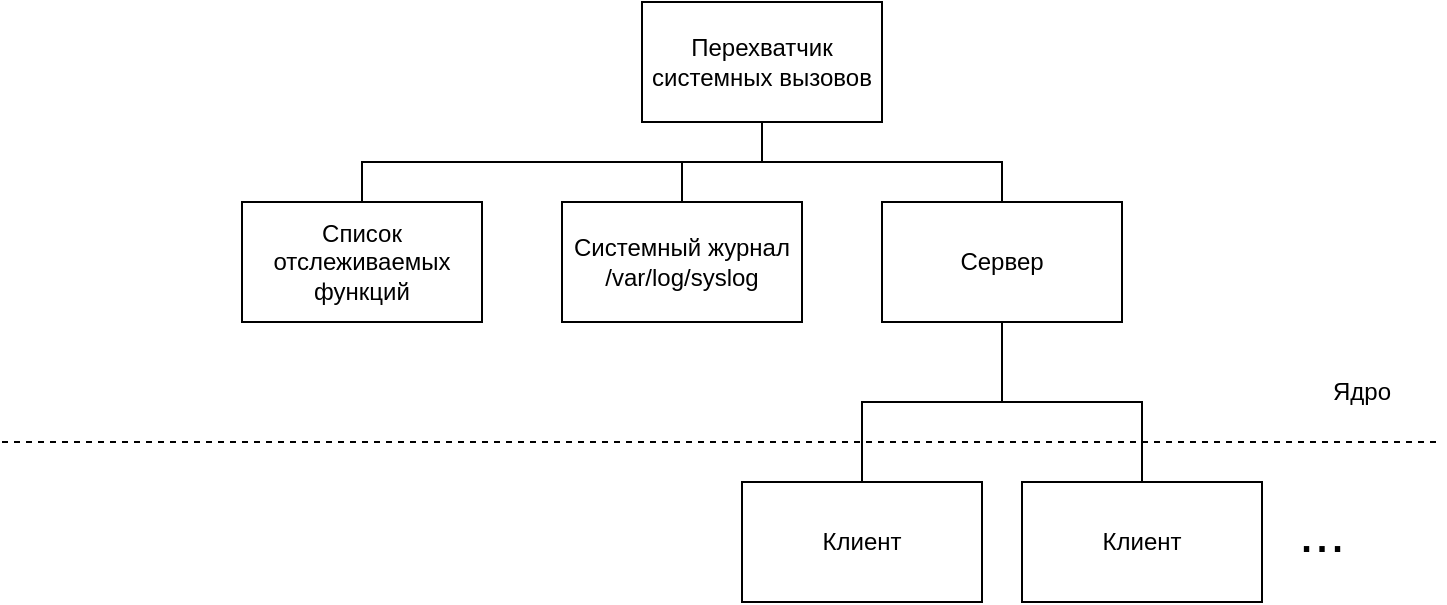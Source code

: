 <mxfile version="20.7.4" type="device"><diagram id="ikS9kPG_R5JtQ6hpommq" name="Страница 1"><mxGraphModel dx="1000" dy="531" grid="1" gridSize="10" guides="1" tooltips="1" connect="1" arrows="1" fold="1" page="1" pageScale="1" pageWidth="827" pageHeight="1169" math="0" shadow="0"><root><mxCell id="0"/><mxCell id="1" parent="0"/><mxCell id="LpDWLLNzHvJuYUG8hVV3-10" style="edgeStyle=orthogonalEdgeStyle;rounded=0;orthogonalLoop=1;jettySize=auto;html=1;entryX=0.5;entryY=0;entryDx=0;entryDy=0;endArrow=none;" edge="1" parent="1" source="LpDWLLNzHvJuYUG8hVV3-1" target="LpDWLLNzHvJuYUG8hVV3-2"><mxGeometry relative="1" as="geometry"><Array as="points"><mxPoint x="460" y="160"/><mxPoint x="580" y="160"/></Array></mxGeometry></mxCell><mxCell id="LpDWLLNzHvJuYUG8hVV3-15" style="edgeStyle=orthogonalEdgeStyle;rounded=0;orthogonalLoop=1;jettySize=auto;html=1;entryX=0.5;entryY=0;entryDx=0;entryDy=0;fontSize=11;endArrow=none;" edge="1" parent="1" source="LpDWLLNzHvJuYUG8hVV3-1" target="LpDWLLNzHvJuYUG8hVV3-14"><mxGeometry relative="1" as="geometry"><Array as="points"><mxPoint x="460" y="160"/><mxPoint x="260" y="160"/></Array></mxGeometry></mxCell><mxCell id="LpDWLLNzHvJuYUG8hVV3-16" style="edgeStyle=orthogonalEdgeStyle;rounded=0;orthogonalLoop=1;jettySize=auto;html=1;entryX=0.5;entryY=0;entryDx=0;entryDy=0;fontSize=11;endArrow=none;" edge="1" parent="1" source="LpDWLLNzHvJuYUG8hVV3-1" target="LpDWLLNzHvJuYUG8hVV3-3"><mxGeometry relative="1" as="geometry"/></mxCell><mxCell id="LpDWLLNzHvJuYUG8hVV3-1" value="&lt;div&gt;Перехватчик системных вызовов&lt;/div&gt;" style="rounded=0;whiteSpace=wrap;html=1;" vertex="1" parent="1"><mxGeometry x="400" y="80" width="120" height="60" as="geometry"/></mxCell><mxCell id="LpDWLLNzHvJuYUG8hVV3-6" style="edgeStyle=orthogonalEdgeStyle;rounded=0;orthogonalLoop=1;jettySize=auto;html=1;entryX=0.5;entryY=0;entryDx=0;entryDy=0;endArrow=none;" edge="1" parent="1" source="LpDWLLNzHvJuYUG8hVV3-2" target="LpDWLLNzHvJuYUG8hVV3-4"><mxGeometry relative="1" as="geometry"><Array as="points"><mxPoint x="580" y="280"/><mxPoint x="510" y="280"/></Array></mxGeometry></mxCell><mxCell id="LpDWLLNzHvJuYUG8hVV3-8" style="edgeStyle=orthogonalEdgeStyle;rounded=0;orthogonalLoop=1;jettySize=auto;html=1;entryX=0.5;entryY=0;entryDx=0;entryDy=0;endArrow=none;" edge="1" parent="1" source="LpDWLLNzHvJuYUG8hVV3-2" target="LpDWLLNzHvJuYUG8hVV3-5"><mxGeometry relative="1" as="geometry"><Array as="points"><mxPoint x="580" y="280"/><mxPoint x="650" y="280"/></Array></mxGeometry></mxCell><mxCell id="LpDWLLNzHvJuYUG8hVV3-2" value="Сервер" style="rounded=0;whiteSpace=wrap;html=1;" vertex="1" parent="1"><mxGeometry x="520" y="180" width="120" height="60" as="geometry"/></mxCell><mxCell id="LpDWLLNzHvJuYUG8hVV3-3" value="Системный журнал&lt;br&gt;/var/log/syslog" style="rounded=0;whiteSpace=wrap;html=1;" vertex="1" parent="1"><mxGeometry x="360" y="180" width="120" height="60" as="geometry"/></mxCell><mxCell id="LpDWLLNzHvJuYUG8hVV3-4" value="Клиент" style="rounded=0;whiteSpace=wrap;html=1;" vertex="1" parent="1"><mxGeometry x="450" y="320" width="120" height="60" as="geometry"/></mxCell><mxCell id="LpDWLLNzHvJuYUG8hVV3-5" value="Клиент" style="rounded=0;whiteSpace=wrap;html=1;" vertex="1" parent="1"><mxGeometry x="590" y="320" width="120" height="60" as="geometry"/></mxCell><mxCell id="LpDWLLNzHvJuYUG8hVV3-11" value="" style="endArrow=none;dashed=1;html=1;rounded=0;" edge="1" parent="1"><mxGeometry width="50" height="50" relative="1" as="geometry"><mxPoint x="80" y="300" as="sourcePoint"/><mxPoint x="800" y="300" as="targetPoint"/></mxGeometry></mxCell><mxCell id="LpDWLLNzHvJuYUG8hVV3-12" value="&lt;div&gt;Ядро&lt;/div&gt;" style="text;html=1;strokeColor=none;fillColor=none;align=center;verticalAlign=middle;whiteSpace=wrap;rounded=0;" vertex="1" parent="1"><mxGeometry x="730" y="260" width="60" height="30" as="geometry"/></mxCell><mxCell id="LpDWLLNzHvJuYUG8hVV3-13" value="&lt;div style=&quot;font-size: 28px;&quot;&gt;&lt;font style=&quot;font-size: 28px;&quot;&gt;...&lt;/font&gt;&lt;/div&gt;" style="text;html=1;strokeColor=none;fillColor=none;align=center;verticalAlign=middle;whiteSpace=wrap;rounded=0;" vertex="1" parent="1"><mxGeometry x="710" y="330" width="60" height="30" as="geometry"/></mxCell><mxCell id="LpDWLLNzHvJuYUG8hVV3-14" value="Список отслеживаемых функций" style="rounded=0;whiteSpace=wrap;html=1;" vertex="1" parent="1"><mxGeometry x="200" y="180" width="120" height="60" as="geometry"/></mxCell></root></mxGraphModel></diagram></mxfile>